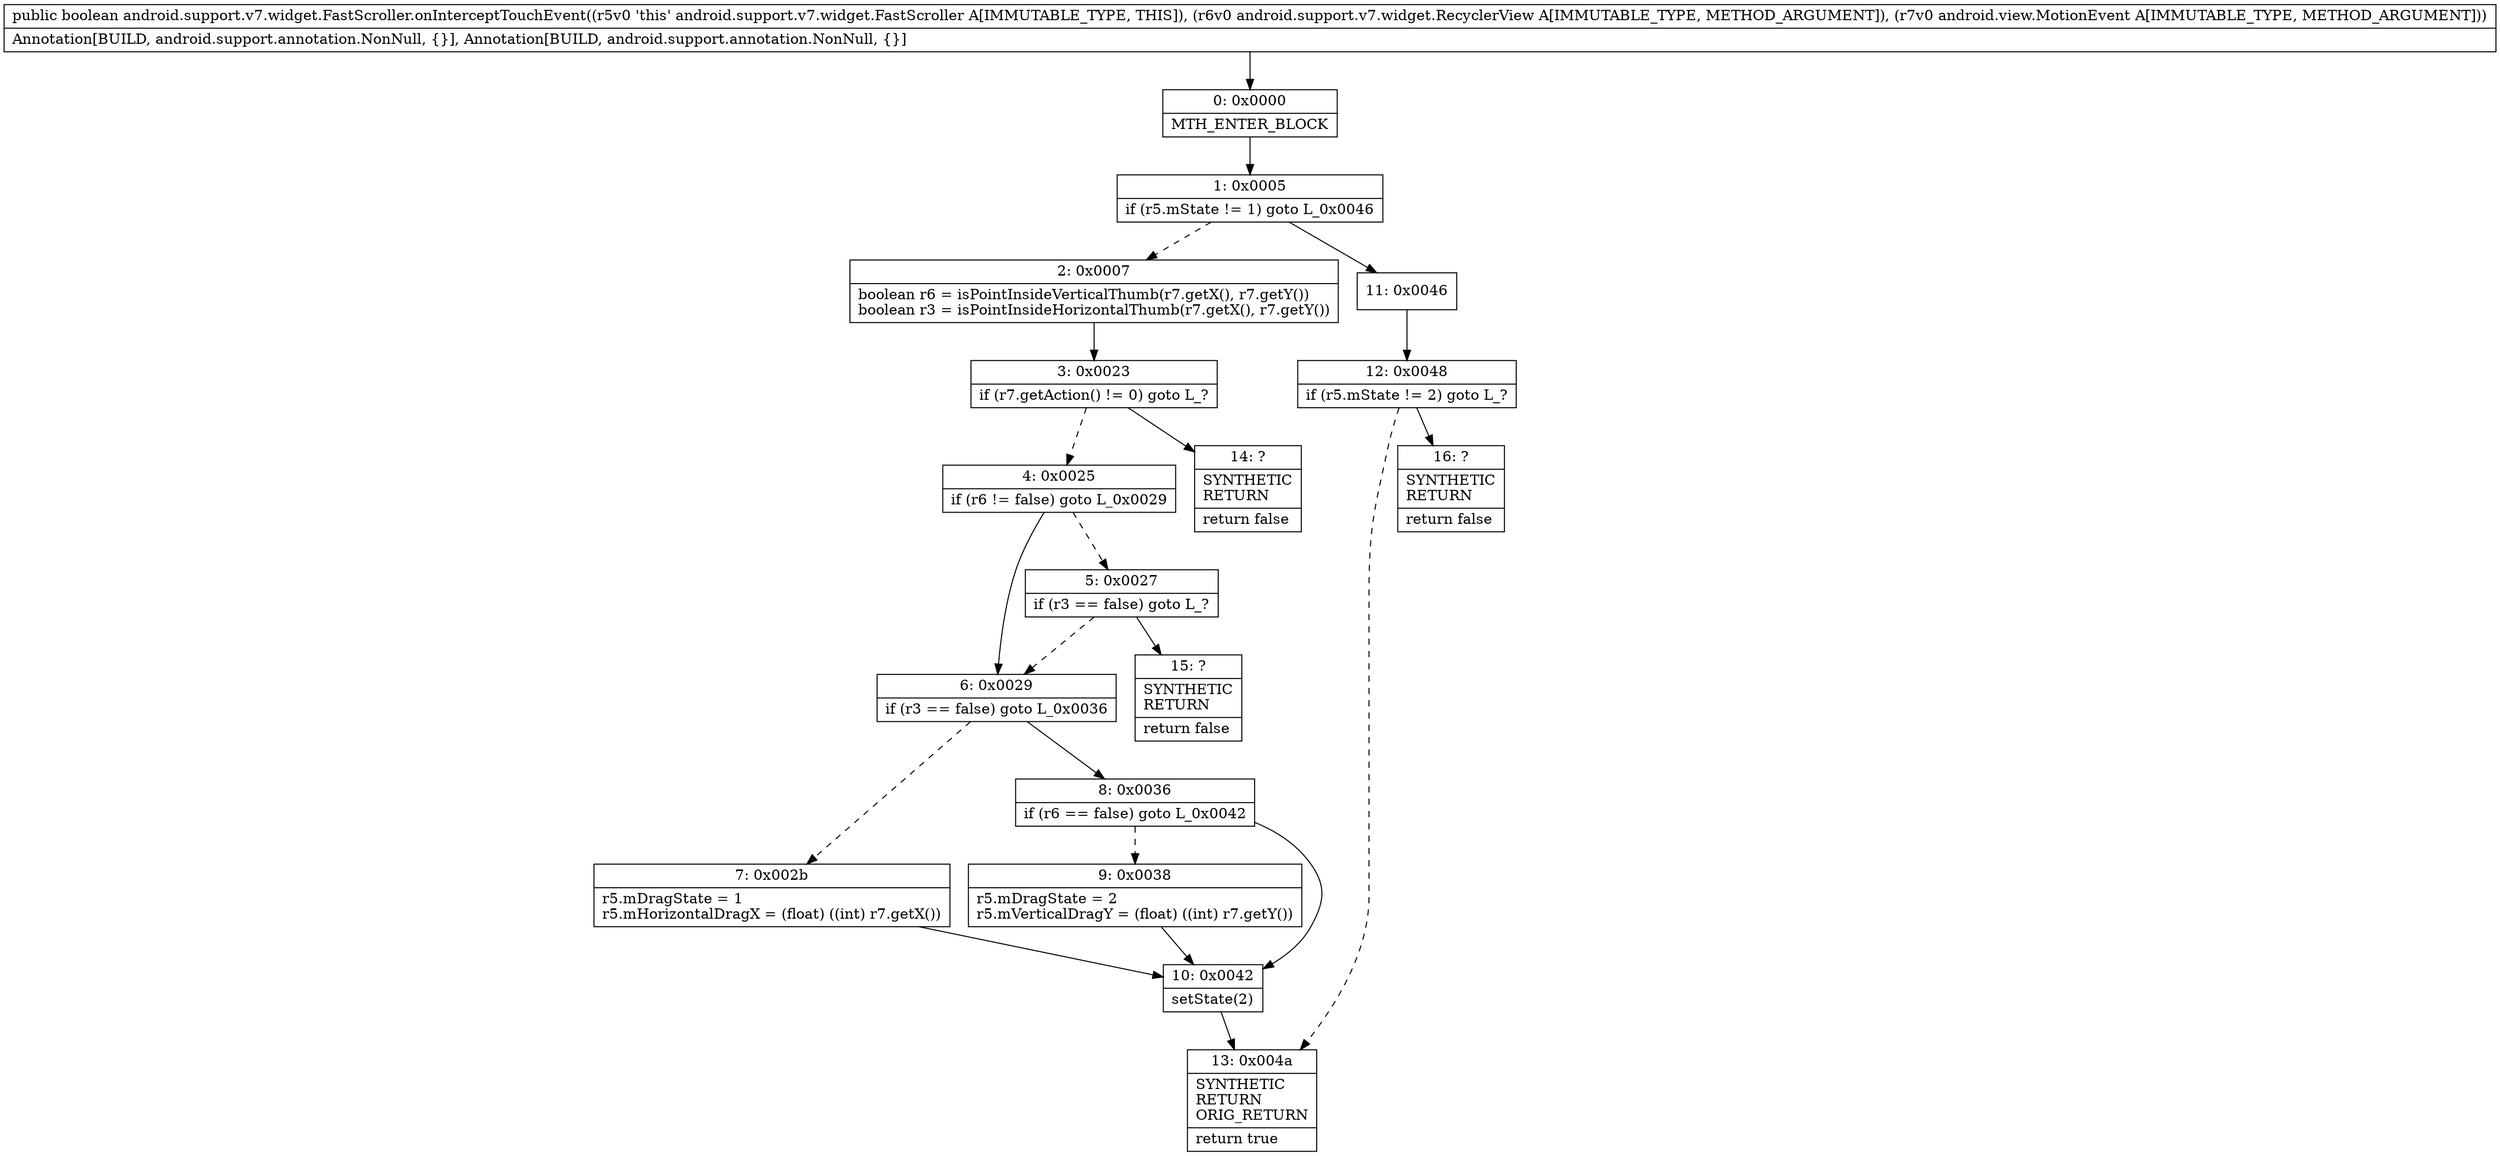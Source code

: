 digraph "CFG forandroid.support.v7.widget.FastScroller.onInterceptTouchEvent(Landroid\/support\/v7\/widget\/RecyclerView;Landroid\/view\/MotionEvent;)Z" {
Node_0 [shape=record,label="{0\:\ 0x0000|MTH_ENTER_BLOCK\l}"];
Node_1 [shape=record,label="{1\:\ 0x0005|if (r5.mState != 1) goto L_0x0046\l}"];
Node_2 [shape=record,label="{2\:\ 0x0007|boolean r6 = isPointInsideVerticalThumb(r7.getX(), r7.getY())\lboolean r3 = isPointInsideHorizontalThumb(r7.getX(), r7.getY())\l}"];
Node_3 [shape=record,label="{3\:\ 0x0023|if (r7.getAction() != 0) goto L_?\l}"];
Node_4 [shape=record,label="{4\:\ 0x0025|if (r6 != false) goto L_0x0029\l}"];
Node_5 [shape=record,label="{5\:\ 0x0027|if (r3 == false) goto L_?\l}"];
Node_6 [shape=record,label="{6\:\ 0x0029|if (r3 == false) goto L_0x0036\l}"];
Node_7 [shape=record,label="{7\:\ 0x002b|r5.mDragState = 1\lr5.mHorizontalDragX = (float) ((int) r7.getX())\l}"];
Node_8 [shape=record,label="{8\:\ 0x0036|if (r6 == false) goto L_0x0042\l}"];
Node_9 [shape=record,label="{9\:\ 0x0038|r5.mDragState = 2\lr5.mVerticalDragY = (float) ((int) r7.getY())\l}"];
Node_10 [shape=record,label="{10\:\ 0x0042|setState(2)\l}"];
Node_11 [shape=record,label="{11\:\ 0x0046}"];
Node_12 [shape=record,label="{12\:\ 0x0048|if (r5.mState != 2) goto L_?\l}"];
Node_13 [shape=record,label="{13\:\ 0x004a|SYNTHETIC\lRETURN\lORIG_RETURN\l|return true\l}"];
Node_14 [shape=record,label="{14\:\ ?|SYNTHETIC\lRETURN\l|return false\l}"];
Node_15 [shape=record,label="{15\:\ ?|SYNTHETIC\lRETURN\l|return false\l}"];
Node_16 [shape=record,label="{16\:\ ?|SYNTHETIC\lRETURN\l|return false\l}"];
MethodNode[shape=record,label="{public boolean android.support.v7.widget.FastScroller.onInterceptTouchEvent((r5v0 'this' android.support.v7.widget.FastScroller A[IMMUTABLE_TYPE, THIS]), (r6v0 android.support.v7.widget.RecyclerView A[IMMUTABLE_TYPE, METHOD_ARGUMENT]), (r7v0 android.view.MotionEvent A[IMMUTABLE_TYPE, METHOD_ARGUMENT]))  | Annotation[BUILD, android.support.annotation.NonNull, \{\}], Annotation[BUILD, android.support.annotation.NonNull, \{\}]\l}"];
MethodNode -> Node_0;
Node_0 -> Node_1;
Node_1 -> Node_2[style=dashed];
Node_1 -> Node_11;
Node_2 -> Node_3;
Node_3 -> Node_4[style=dashed];
Node_3 -> Node_14;
Node_4 -> Node_5[style=dashed];
Node_4 -> Node_6;
Node_5 -> Node_6[style=dashed];
Node_5 -> Node_15;
Node_6 -> Node_7[style=dashed];
Node_6 -> Node_8;
Node_7 -> Node_10;
Node_8 -> Node_9[style=dashed];
Node_8 -> Node_10;
Node_9 -> Node_10;
Node_10 -> Node_13;
Node_11 -> Node_12;
Node_12 -> Node_13[style=dashed];
Node_12 -> Node_16;
}

